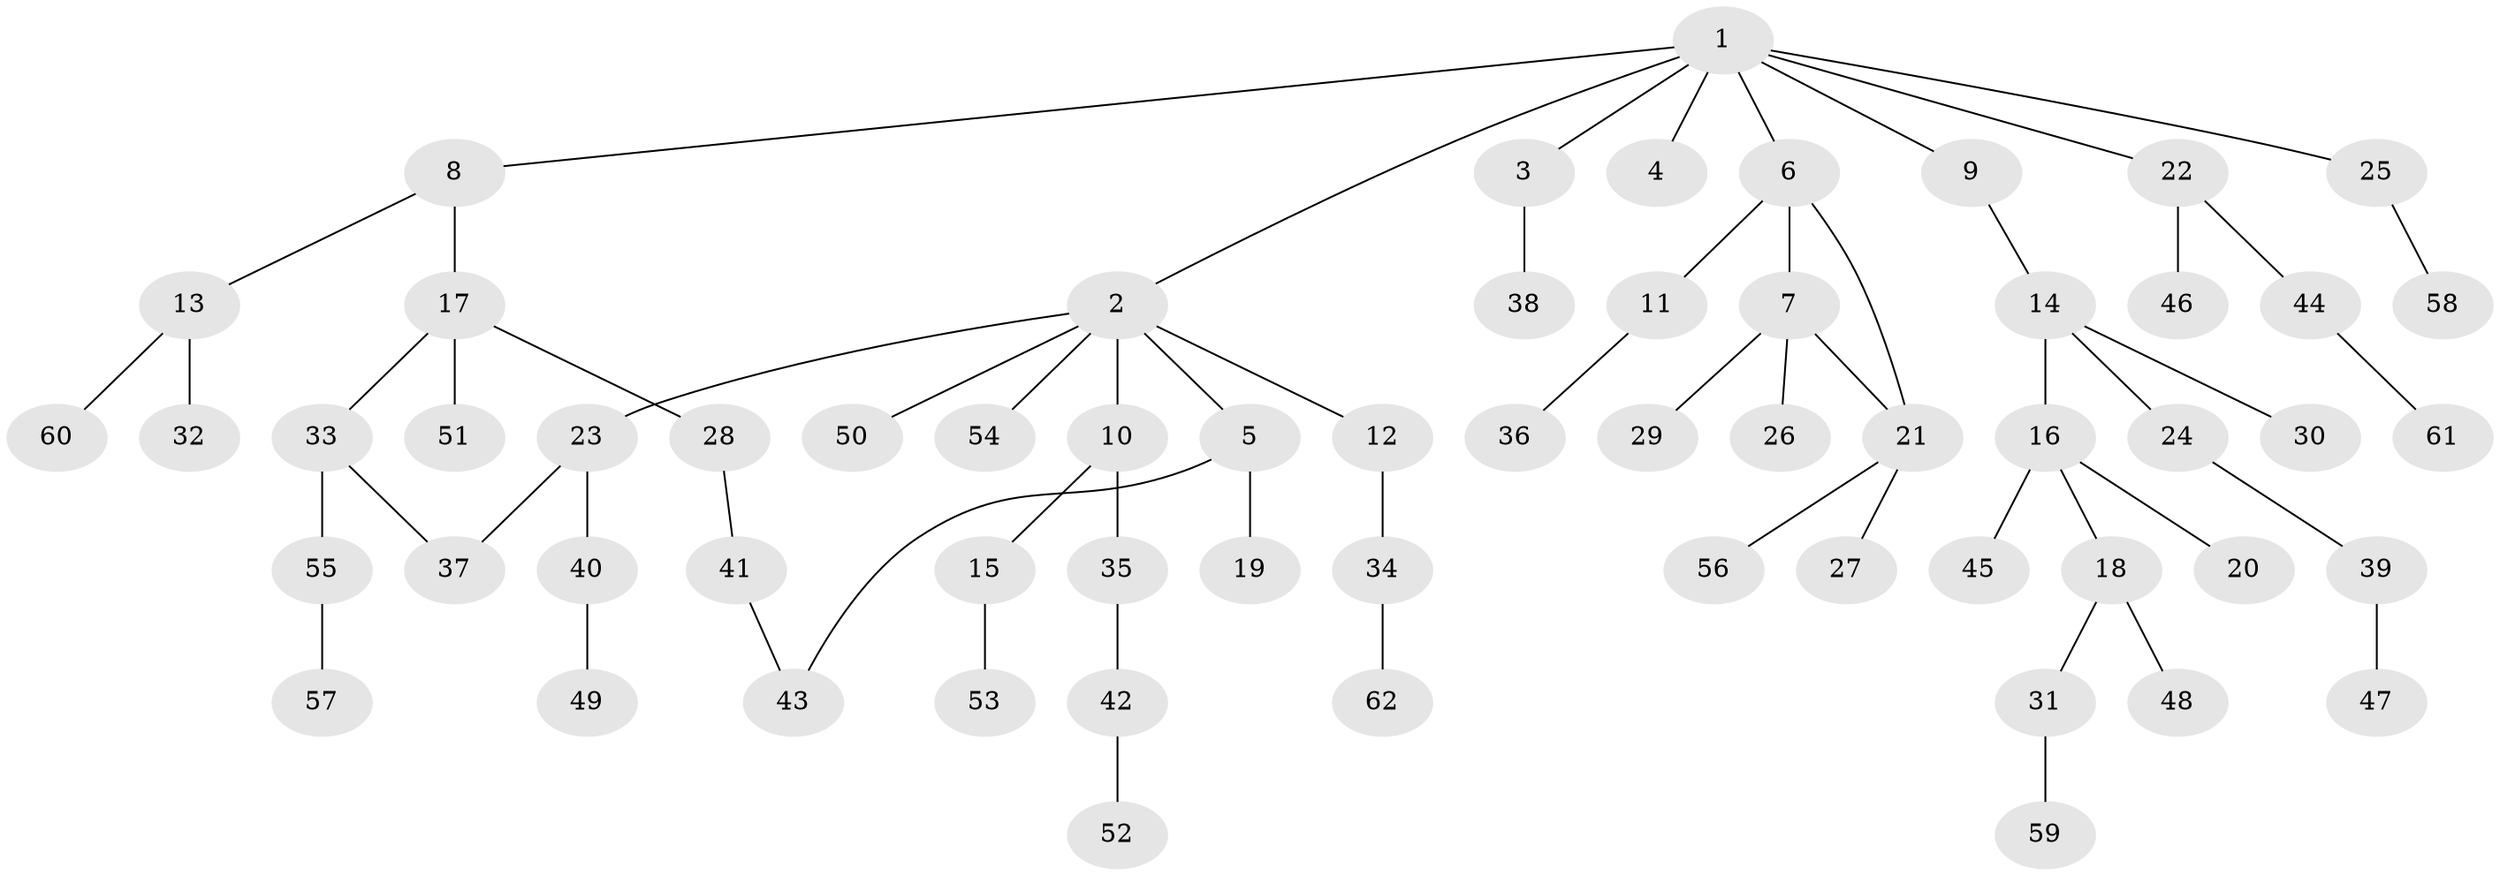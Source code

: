 // coarse degree distribution, {7: 0.02564102564102564, 8: 0.02564102564102564, 1: 0.5128205128205128, 2: 0.28205128205128205, 5: 0.05128205128205128, 4: 0.02564102564102564, 3: 0.07692307692307693}
// Generated by graph-tools (version 1.1) at 2025/51/02/27/25 19:51:40]
// undirected, 62 vertices, 64 edges
graph export_dot {
graph [start="1"]
  node [color=gray90,style=filled];
  1;
  2;
  3;
  4;
  5;
  6;
  7;
  8;
  9;
  10;
  11;
  12;
  13;
  14;
  15;
  16;
  17;
  18;
  19;
  20;
  21;
  22;
  23;
  24;
  25;
  26;
  27;
  28;
  29;
  30;
  31;
  32;
  33;
  34;
  35;
  36;
  37;
  38;
  39;
  40;
  41;
  42;
  43;
  44;
  45;
  46;
  47;
  48;
  49;
  50;
  51;
  52;
  53;
  54;
  55;
  56;
  57;
  58;
  59;
  60;
  61;
  62;
  1 -- 2;
  1 -- 3;
  1 -- 4;
  1 -- 6;
  1 -- 8;
  1 -- 9;
  1 -- 22;
  1 -- 25;
  2 -- 5;
  2 -- 10;
  2 -- 12;
  2 -- 23;
  2 -- 50;
  2 -- 54;
  3 -- 38;
  5 -- 19;
  5 -- 43;
  6 -- 7;
  6 -- 11;
  6 -- 21;
  7 -- 26;
  7 -- 29;
  7 -- 21;
  8 -- 13;
  8 -- 17;
  9 -- 14;
  10 -- 15;
  10 -- 35;
  11 -- 36;
  12 -- 34;
  13 -- 32;
  13 -- 60;
  14 -- 16;
  14 -- 24;
  14 -- 30;
  15 -- 53;
  16 -- 18;
  16 -- 20;
  16 -- 45;
  17 -- 28;
  17 -- 33;
  17 -- 51;
  18 -- 31;
  18 -- 48;
  21 -- 27;
  21 -- 56;
  22 -- 44;
  22 -- 46;
  23 -- 37;
  23 -- 40;
  24 -- 39;
  25 -- 58;
  28 -- 41;
  31 -- 59;
  33 -- 55;
  33 -- 37;
  34 -- 62;
  35 -- 42;
  39 -- 47;
  40 -- 49;
  41 -- 43;
  42 -- 52;
  44 -- 61;
  55 -- 57;
}
